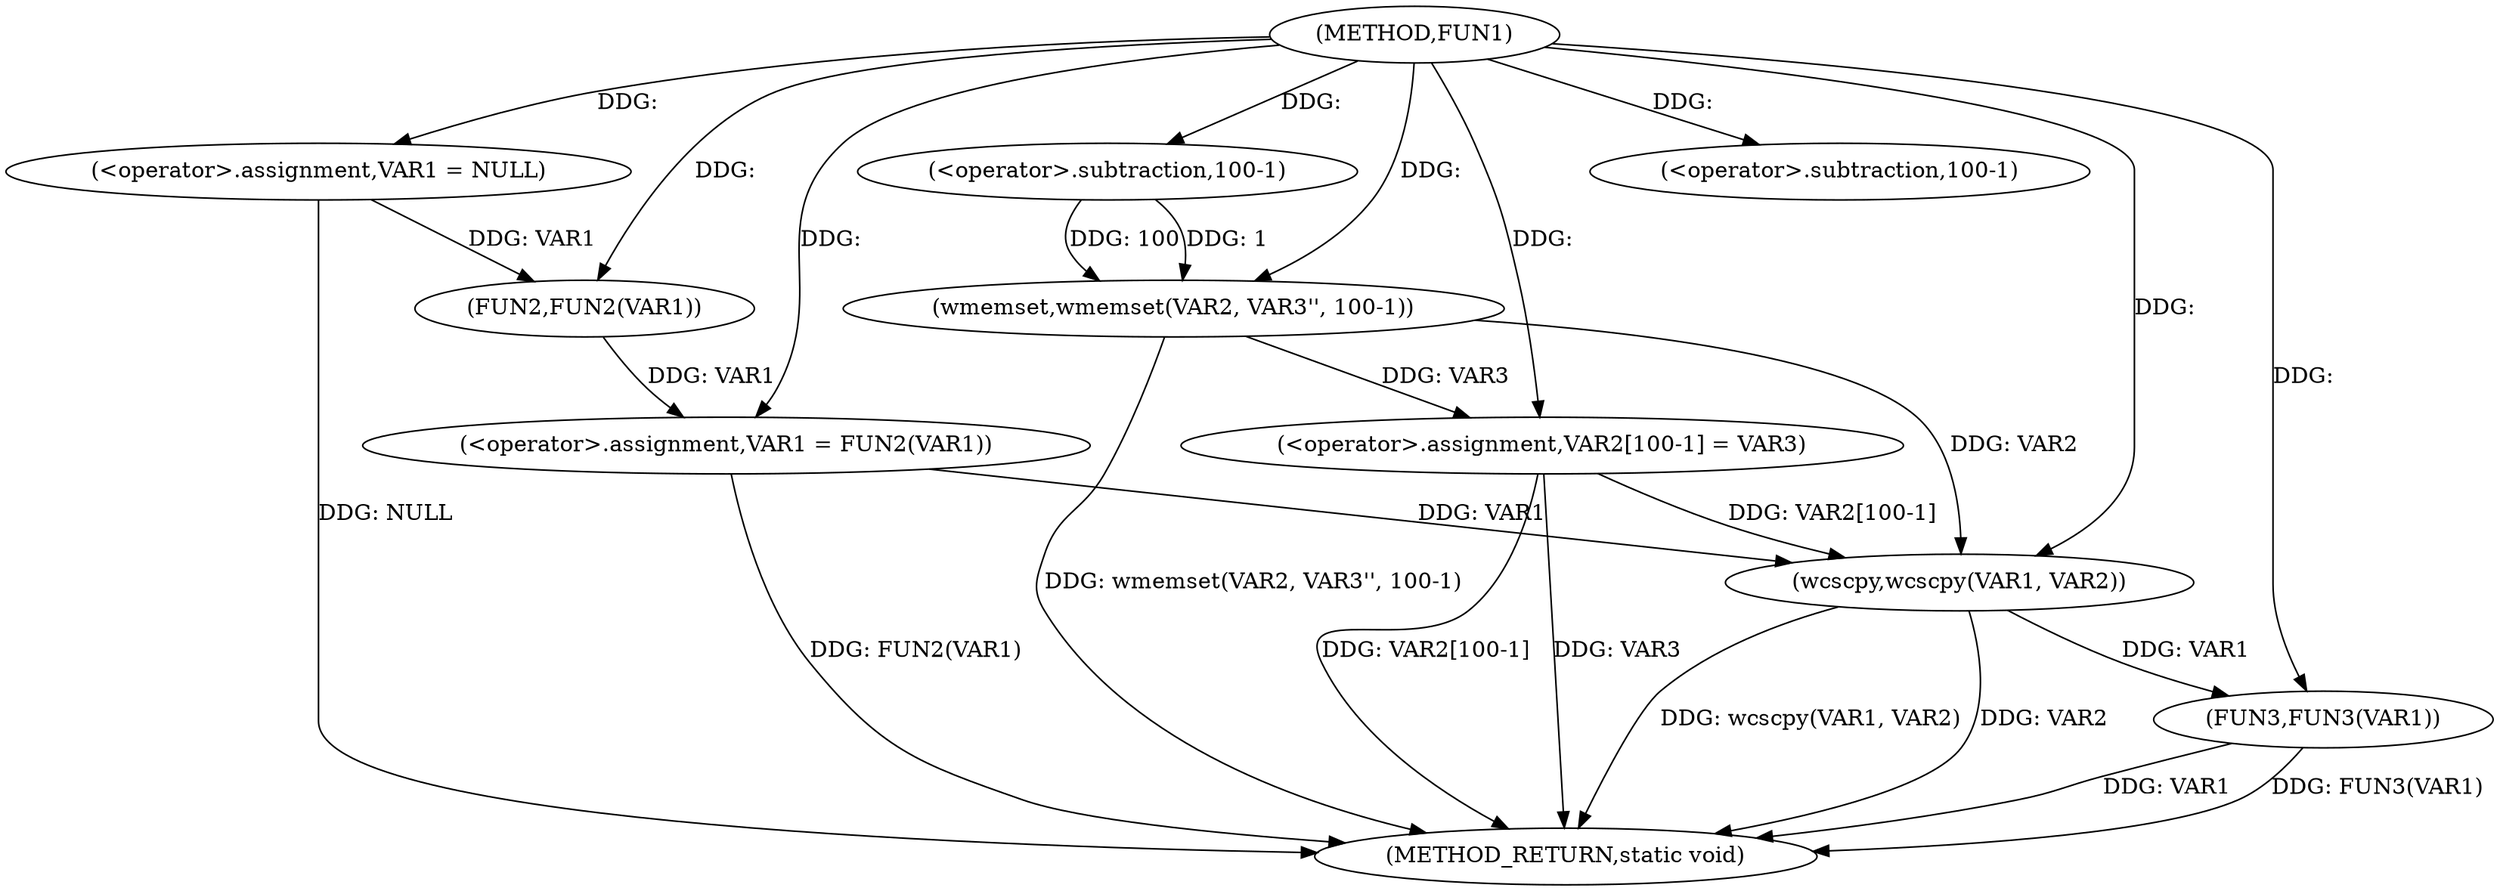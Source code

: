 digraph FUN1 {  
"1000100" [label = "(METHOD,FUN1)" ]
"1000130" [label = "(METHOD_RETURN,static void)" ]
"1000103" [label = "(<operator>.assignment,VAR1 = NULL)" ]
"1000106" [label = "(<operator>.assignment,VAR1 = FUN2(VAR1))" ]
"1000108" [label = "(FUN2,FUN2(VAR1))" ]
"1000112" [label = "(wmemset,wmemset(VAR2, VAR3'', 100-1))" ]
"1000115" [label = "(<operator>.subtraction,100-1)" ]
"1000118" [label = "(<operator>.assignment,VAR2[100-1] = VAR3)" ]
"1000121" [label = "(<operator>.subtraction,100-1)" ]
"1000125" [label = "(wcscpy,wcscpy(VAR1, VAR2))" ]
"1000128" [label = "(FUN3,FUN3(VAR1))" ]
  "1000125" -> "1000130"  [ label = "DDG: wcscpy(VAR1, VAR2)"] 
  "1000106" -> "1000130"  [ label = "DDG: FUN2(VAR1)"] 
  "1000103" -> "1000130"  [ label = "DDG: NULL"] 
  "1000125" -> "1000130"  [ label = "DDG: VAR2"] 
  "1000112" -> "1000130"  [ label = "DDG: wmemset(VAR2, VAR3'', 100-1)"] 
  "1000128" -> "1000130"  [ label = "DDG: FUN3(VAR1)"] 
  "1000118" -> "1000130"  [ label = "DDG: VAR2[100-1]"] 
  "1000118" -> "1000130"  [ label = "DDG: VAR3"] 
  "1000128" -> "1000130"  [ label = "DDG: VAR1"] 
  "1000100" -> "1000103"  [ label = "DDG: "] 
  "1000108" -> "1000106"  [ label = "DDG: VAR1"] 
  "1000100" -> "1000106"  [ label = "DDG: "] 
  "1000103" -> "1000108"  [ label = "DDG: VAR1"] 
  "1000100" -> "1000108"  [ label = "DDG: "] 
  "1000100" -> "1000112"  [ label = "DDG: "] 
  "1000115" -> "1000112"  [ label = "DDG: 100"] 
  "1000115" -> "1000112"  [ label = "DDG: 1"] 
  "1000100" -> "1000115"  [ label = "DDG: "] 
  "1000112" -> "1000118"  [ label = "DDG: VAR3"] 
  "1000100" -> "1000118"  [ label = "DDG: "] 
  "1000100" -> "1000121"  [ label = "DDG: "] 
  "1000106" -> "1000125"  [ label = "DDG: VAR1"] 
  "1000100" -> "1000125"  [ label = "DDG: "] 
  "1000112" -> "1000125"  [ label = "DDG: VAR2"] 
  "1000118" -> "1000125"  [ label = "DDG: VAR2[100-1]"] 
  "1000125" -> "1000128"  [ label = "DDG: VAR1"] 
  "1000100" -> "1000128"  [ label = "DDG: "] 
}
